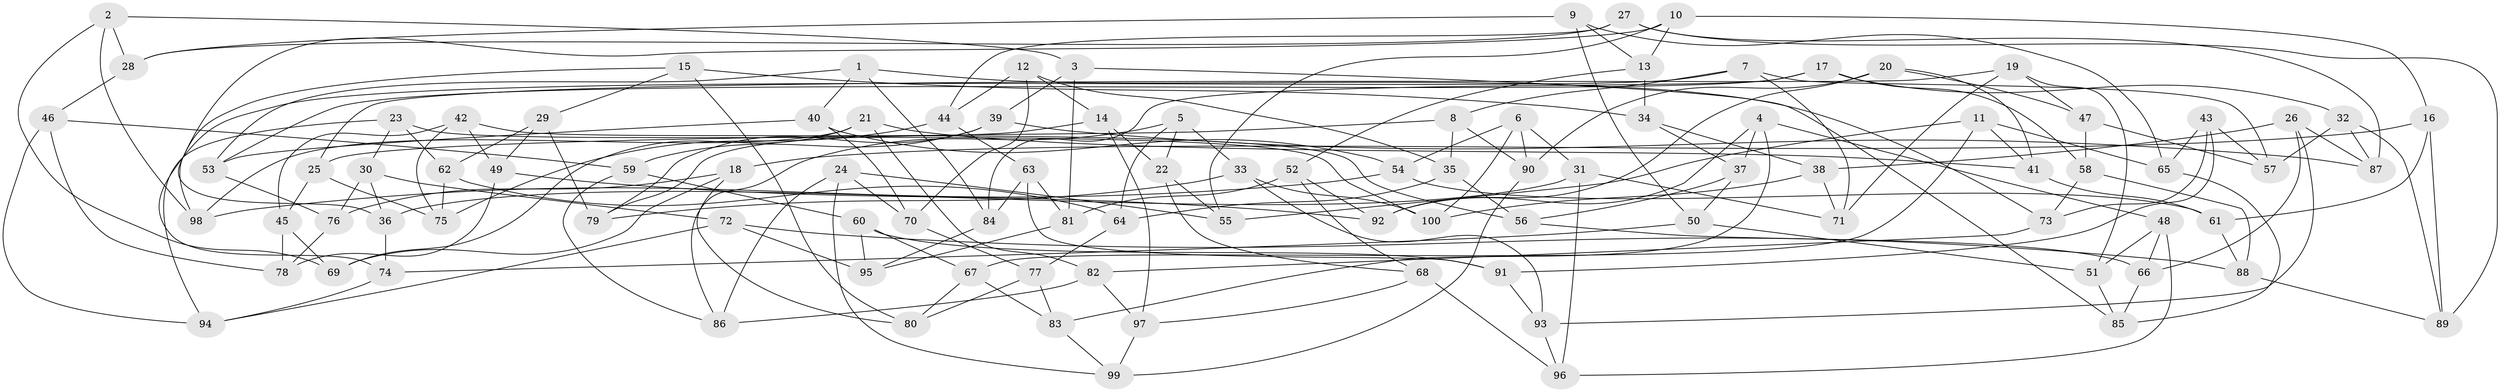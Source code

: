 // Generated by graph-tools (version 1.1) at 2025/11/02/21/25 10:11:16]
// undirected, 100 vertices, 200 edges
graph export_dot {
graph [start="1"]
  node [color=gray90,style=filled];
  1;
  2;
  3;
  4;
  5;
  6;
  7;
  8;
  9;
  10;
  11;
  12;
  13;
  14;
  15;
  16;
  17;
  18;
  19;
  20;
  21;
  22;
  23;
  24;
  25;
  26;
  27;
  28;
  29;
  30;
  31;
  32;
  33;
  34;
  35;
  36;
  37;
  38;
  39;
  40;
  41;
  42;
  43;
  44;
  45;
  46;
  47;
  48;
  49;
  50;
  51;
  52;
  53;
  54;
  55;
  56;
  57;
  58;
  59;
  60;
  61;
  62;
  63;
  64;
  65;
  66;
  67;
  68;
  69;
  70;
  71;
  72;
  73;
  74;
  75;
  76;
  77;
  78;
  79;
  80;
  81;
  82;
  83;
  84;
  85;
  86;
  87;
  88;
  89;
  90;
  91;
  92;
  93;
  94;
  95;
  96;
  97;
  98;
  99;
  100;
  1 -- 73;
  1 -- 40;
  1 -- 84;
  1 -- 53;
  2 -- 98;
  2 -- 69;
  2 -- 28;
  2 -- 3;
  3 -- 39;
  3 -- 81;
  3 -- 85;
  4 -- 48;
  4 -- 92;
  4 -- 83;
  4 -- 37;
  5 -- 64;
  5 -- 86;
  5 -- 22;
  5 -- 33;
  6 -- 54;
  6 -- 31;
  6 -- 100;
  6 -- 90;
  7 -- 57;
  7 -- 71;
  7 -- 74;
  7 -- 8;
  8 -- 90;
  8 -- 35;
  8 -- 25;
  9 -- 65;
  9 -- 28;
  9 -- 50;
  9 -- 13;
  10 -- 16;
  10 -- 13;
  10 -- 55;
  10 -- 36;
  11 -- 55;
  11 -- 65;
  11 -- 41;
  11 -- 67;
  12 -- 44;
  12 -- 35;
  12 -- 14;
  12 -- 70;
  13 -- 34;
  13 -- 52;
  14 -- 22;
  14 -- 79;
  14 -- 97;
  15 -- 34;
  15 -- 80;
  15 -- 29;
  15 -- 98;
  16 -- 61;
  16 -- 18;
  16 -- 89;
  17 -- 58;
  17 -- 32;
  17 -- 53;
  17 -- 84;
  18 -- 69;
  18 -- 76;
  18 -- 80;
  19 -- 25;
  19 -- 51;
  19 -- 71;
  19 -- 47;
  20 -- 47;
  20 -- 90;
  20 -- 41;
  20 -- 92;
  21 -- 82;
  21 -- 98;
  21 -- 41;
  21 -- 69;
  22 -- 55;
  22 -- 68;
  23 -- 30;
  23 -- 94;
  23 -- 100;
  23 -- 62;
  24 -- 99;
  24 -- 86;
  24 -- 70;
  24 -- 55;
  25 -- 75;
  25 -- 45;
  26 -- 66;
  26 -- 93;
  26 -- 38;
  26 -- 87;
  27 -- 44;
  27 -- 89;
  27 -- 87;
  27 -- 28;
  28 -- 46;
  29 -- 62;
  29 -- 49;
  29 -- 79;
  30 -- 76;
  30 -- 36;
  30 -- 72;
  31 -- 71;
  31 -- 96;
  31 -- 36;
  32 -- 57;
  32 -- 89;
  32 -- 87;
  33 -- 93;
  33 -- 79;
  33 -- 100;
  34 -- 37;
  34 -- 38;
  35 -- 56;
  35 -- 64;
  36 -- 74;
  37 -- 50;
  37 -- 56;
  38 -- 71;
  38 -- 100;
  39 -- 87;
  39 -- 79;
  39 -- 59;
  40 -- 70;
  40 -- 54;
  40 -- 53;
  41 -- 61;
  42 -- 75;
  42 -- 56;
  42 -- 45;
  42 -- 49;
  43 -- 91;
  43 -- 65;
  43 -- 73;
  43 -- 57;
  44 -- 75;
  44 -- 63;
  45 -- 69;
  45 -- 78;
  46 -- 94;
  46 -- 78;
  46 -- 59;
  47 -- 57;
  47 -- 58;
  48 -- 66;
  48 -- 96;
  48 -- 51;
  49 -- 78;
  49 -- 92;
  50 -- 74;
  50 -- 51;
  51 -- 85;
  52 -- 68;
  52 -- 92;
  52 -- 81;
  53 -- 76;
  54 -- 61;
  54 -- 98;
  56 -- 66;
  58 -- 88;
  58 -- 73;
  59 -- 86;
  59 -- 60;
  60 -- 95;
  60 -- 91;
  60 -- 67;
  61 -- 88;
  62 -- 75;
  62 -- 64;
  63 -- 84;
  63 -- 81;
  63 -- 91;
  64 -- 77;
  65 -- 85;
  66 -- 85;
  67 -- 83;
  67 -- 80;
  68 -- 97;
  68 -- 96;
  70 -- 77;
  72 -- 94;
  72 -- 95;
  72 -- 88;
  73 -- 82;
  74 -- 94;
  76 -- 78;
  77 -- 83;
  77 -- 80;
  81 -- 95;
  82 -- 86;
  82 -- 97;
  83 -- 99;
  84 -- 95;
  88 -- 89;
  90 -- 99;
  91 -- 93;
  93 -- 96;
  97 -- 99;
}
